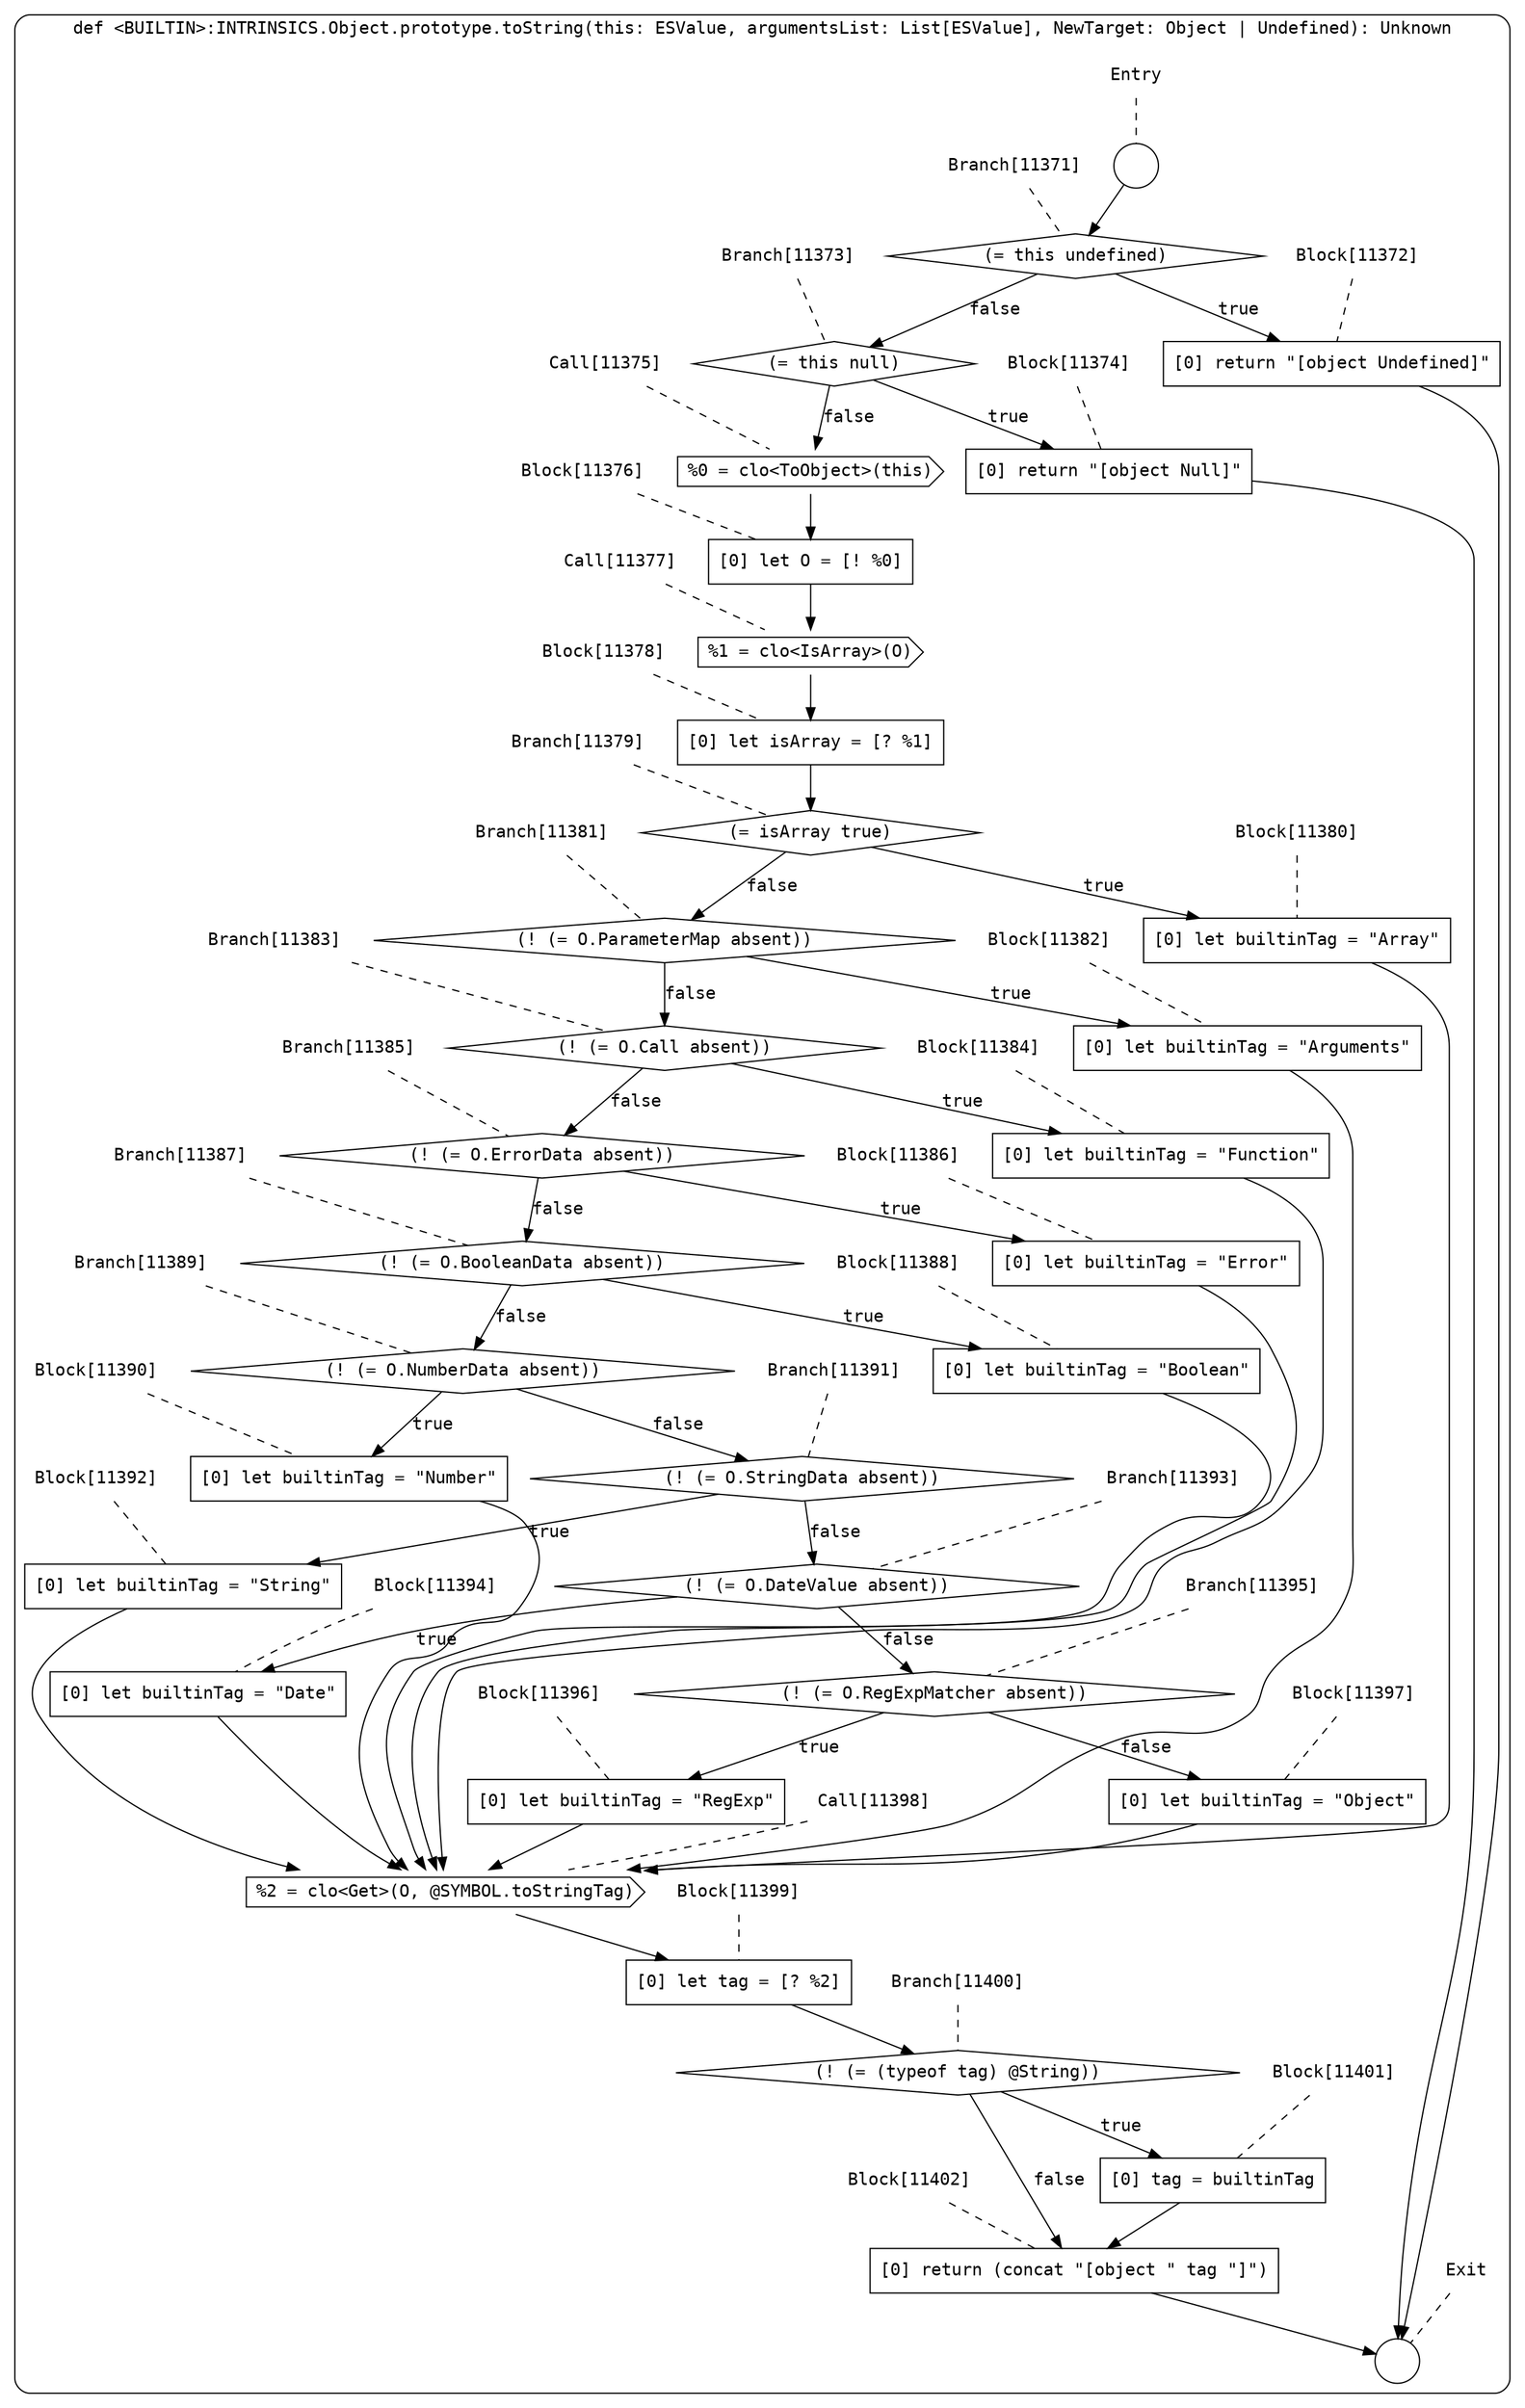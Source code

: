 digraph {
  graph [fontname = "Consolas"]
  node [fontname = "Consolas"]
  edge [fontname = "Consolas"]
  subgraph cluster2025 {
    label = "def <BUILTIN>:INTRINSICS.Object.prototype.toString(this: ESValue, argumentsList: List[ESValue], NewTarget: Object | Undefined): Unknown"
    style = rounded
    cluster2025_entry_name [shape=none, label=<<font color="black">Entry</font>>]
    cluster2025_entry_name -> cluster2025_entry [arrowhead=none, color="black", style=dashed]
    cluster2025_entry [shape=circle label=" " color="black" fillcolor="white" style=filled]
    cluster2025_entry -> node11371 [color="black"]
    cluster2025_exit_name [shape=none, label=<<font color="black">Exit</font>>]
    cluster2025_exit_name -> cluster2025_exit [arrowhead=none, color="black", style=dashed]
    cluster2025_exit [shape=circle label=" " color="black" fillcolor="white" style=filled]
    node11371_name [shape=none, label=<<font color="black">Branch[11371]</font>>]
    node11371_name -> node11371 [arrowhead=none, color="black", style=dashed]
    node11371 [shape=diamond, label=<<font color="black">(= this undefined)</font>> color="black" fillcolor="white", style=filled]
    node11371 -> node11372 [label=<<font color="black">true</font>> color="black"]
    node11371 -> node11373 [label=<<font color="black">false</font>> color="black"]
    node11372_name [shape=none, label=<<font color="black">Block[11372]</font>>]
    node11372_name -> node11372 [arrowhead=none, color="black", style=dashed]
    node11372 [shape=box, label=<<font color="black">[0] return &quot;[object Undefined]&quot;<BR ALIGN="LEFT"/></font>> color="black" fillcolor="white", style=filled]
    node11372 -> cluster2025_exit [color="black"]
    node11373_name [shape=none, label=<<font color="black">Branch[11373]</font>>]
    node11373_name -> node11373 [arrowhead=none, color="black", style=dashed]
    node11373 [shape=diamond, label=<<font color="black">(= this null)</font>> color="black" fillcolor="white", style=filled]
    node11373 -> node11374 [label=<<font color="black">true</font>> color="black"]
    node11373 -> node11375 [label=<<font color="black">false</font>> color="black"]
    node11374_name [shape=none, label=<<font color="black">Block[11374]</font>>]
    node11374_name -> node11374 [arrowhead=none, color="black", style=dashed]
    node11374 [shape=box, label=<<font color="black">[0] return &quot;[object Null]&quot;<BR ALIGN="LEFT"/></font>> color="black" fillcolor="white", style=filled]
    node11374 -> cluster2025_exit [color="black"]
    node11375_name [shape=none, label=<<font color="black">Call[11375]</font>>]
    node11375_name -> node11375 [arrowhead=none, color="black", style=dashed]
    node11375 [shape=cds, label=<<font color="black">%0 = clo&lt;ToObject&gt;(this)</font>> color="black" fillcolor="white", style=filled]
    node11375 -> node11376 [color="black"]
    node11376_name [shape=none, label=<<font color="black">Block[11376]</font>>]
    node11376_name -> node11376 [arrowhead=none, color="black", style=dashed]
    node11376 [shape=box, label=<<font color="black">[0] let O = [! %0]<BR ALIGN="LEFT"/></font>> color="black" fillcolor="white", style=filled]
    node11376 -> node11377 [color="black"]
    node11377_name [shape=none, label=<<font color="black">Call[11377]</font>>]
    node11377_name -> node11377 [arrowhead=none, color="black", style=dashed]
    node11377 [shape=cds, label=<<font color="black">%1 = clo&lt;IsArray&gt;(O)</font>> color="black" fillcolor="white", style=filled]
    node11377 -> node11378 [color="black"]
    node11378_name [shape=none, label=<<font color="black">Block[11378]</font>>]
    node11378_name -> node11378 [arrowhead=none, color="black", style=dashed]
    node11378 [shape=box, label=<<font color="black">[0] let isArray = [? %1]<BR ALIGN="LEFT"/></font>> color="black" fillcolor="white", style=filled]
    node11378 -> node11379 [color="black"]
    node11379_name [shape=none, label=<<font color="black">Branch[11379]</font>>]
    node11379_name -> node11379 [arrowhead=none, color="black", style=dashed]
    node11379 [shape=diamond, label=<<font color="black">(= isArray true)</font>> color="black" fillcolor="white", style=filled]
    node11379 -> node11380 [label=<<font color="black">true</font>> color="black"]
    node11379 -> node11381 [label=<<font color="black">false</font>> color="black"]
    node11380_name [shape=none, label=<<font color="black">Block[11380]</font>>]
    node11380_name -> node11380 [arrowhead=none, color="black", style=dashed]
    node11380 [shape=box, label=<<font color="black">[0] let builtinTag = &quot;Array&quot;<BR ALIGN="LEFT"/></font>> color="black" fillcolor="white", style=filled]
    node11380 -> node11398 [color="black"]
    node11381_name [shape=none, label=<<font color="black">Branch[11381]</font>>]
    node11381_name -> node11381 [arrowhead=none, color="black", style=dashed]
    node11381 [shape=diamond, label=<<font color="black">(! (= O.ParameterMap absent))</font>> color="black" fillcolor="white", style=filled]
    node11381 -> node11382 [label=<<font color="black">true</font>> color="black"]
    node11381 -> node11383 [label=<<font color="black">false</font>> color="black"]
    node11398_name [shape=none, label=<<font color="black">Call[11398]</font>>]
    node11398_name -> node11398 [arrowhead=none, color="black", style=dashed]
    node11398 [shape=cds, label=<<font color="black">%2 = clo&lt;Get&gt;(O, @SYMBOL.toStringTag)</font>> color="black" fillcolor="white", style=filled]
    node11398 -> node11399 [color="black"]
    node11382_name [shape=none, label=<<font color="black">Block[11382]</font>>]
    node11382_name -> node11382 [arrowhead=none, color="black", style=dashed]
    node11382 [shape=box, label=<<font color="black">[0] let builtinTag = &quot;Arguments&quot;<BR ALIGN="LEFT"/></font>> color="black" fillcolor="white", style=filled]
    node11382 -> node11398 [color="black"]
    node11383_name [shape=none, label=<<font color="black">Branch[11383]</font>>]
    node11383_name -> node11383 [arrowhead=none, color="black", style=dashed]
    node11383 [shape=diamond, label=<<font color="black">(! (= O.Call absent))</font>> color="black" fillcolor="white", style=filled]
    node11383 -> node11384 [label=<<font color="black">true</font>> color="black"]
    node11383 -> node11385 [label=<<font color="black">false</font>> color="black"]
    node11399_name [shape=none, label=<<font color="black">Block[11399]</font>>]
    node11399_name -> node11399 [arrowhead=none, color="black", style=dashed]
    node11399 [shape=box, label=<<font color="black">[0] let tag = [? %2]<BR ALIGN="LEFT"/></font>> color="black" fillcolor="white", style=filled]
    node11399 -> node11400 [color="black"]
    node11384_name [shape=none, label=<<font color="black">Block[11384]</font>>]
    node11384_name -> node11384 [arrowhead=none, color="black", style=dashed]
    node11384 [shape=box, label=<<font color="black">[0] let builtinTag = &quot;Function&quot;<BR ALIGN="LEFT"/></font>> color="black" fillcolor="white", style=filled]
    node11384 -> node11398 [color="black"]
    node11385_name [shape=none, label=<<font color="black">Branch[11385]</font>>]
    node11385_name -> node11385 [arrowhead=none, color="black", style=dashed]
    node11385 [shape=diamond, label=<<font color="black">(! (= O.ErrorData absent))</font>> color="black" fillcolor="white", style=filled]
    node11385 -> node11386 [label=<<font color="black">true</font>> color="black"]
    node11385 -> node11387 [label=<<font color="black">false</font>> color="black"]
    node11400_name [shape=none, label=<<font color="black">Branch[11400]</font>>]
    node11400_name -> node11400 [arrowhead=none, color="black", style=dashed]
    node11400 [shape=diamond, label=<<font color="black">(! (= (typeof tag) @String))</font>> color="black" fillcolor="white", style=filled]
    node11400 -> node11401 [label=<<font color="black">true</font>> color="black"]
    node11400 -> node11402 [label=<<font color="black">false</font>> color="black"]
    node11386_name [shape=none, label=<<font color="black">Block[11386]</font>>]
    node11386_name -> node11386 [arrowhead=none, color="black", style=dashed]
    node11386 [shape=box, label=<<font color="black">[0] let builtinTag = &quot;Error&quot;<BR ALIGN="LEFT"/></font>> color="black" fillcolor="white", style=filled]
    node11386 -> node11398 [color="black"]
    node11387_name [shape=none, label=<<font color="black">Branch[11387]</font>>]
    node11387_name -> node11387 [arrowhead=none, color="black", style=dashed]
    node11387 [shape=diamond, label=<<font color="black">(! (= O.BooleanData absent))</font>> color="black" fillcolor="white", style=filled]
    node11387 -> node11388 [label=<<font color="black">true</font>> color="black"]
    node11387 -> node11389 [label=<<font color="black">false</font>> color="black"]
    node11401_name [shape=none, label=<<font color="black">Block[11401]</font>>]
    node11401_name -> node11401 [arrowhead=none, color="black", style=dashed]
    node11401 [shape=box, label=<<font color="black">[0] tag = builtinTag<BR ALIGN="LEFT"/></font>> color="black" fillcolor="white", style=filled]
    node11401 -> node11402 [color="black"]
    node11402_name [shape=none, label=<<font color="black">Block[11402]</font>>]
    node11402_name -> node11402 [arrowhead=none, color="black", style=dashed]
    node11402 [shape=box, label=<<font color="black">[0] return (concat &quot;[object &quot; tag &quot;]&quot;)<BR ALIGN="LEFT"/></font>> color="black" fillcolor="white", style=filled]
    node11402 -> cluster2025_exit [color="black"]
    node11388_name [shape=none, label=<<font color="black">Block[11388]</font>>]
    node11388_name -> node11388 [arrowhead=none, color="black", style=dashed]
    node11388 [shape=box, label=<<font color="black">[0] let builtinTag = &quot;Boolean&quot;<BR ALIGN="LEFT"/></font>> color="black" fillcolor="white", style=filled]
    node11388 -> node11398 [color="black"]
    node11389_name [shape=none, label=<<font color="black">Branch[11389]</font>>]
    node11389_name -> node11389 [arrowhead=none, color="black", style=dashed]
    node11389 [shape=diamond, label=<<font color="black">(! (= O.NumberData absent))</font>> color="black" fillcolor="white", style=filled]
    node11389 -> node11390 [label=<<font color="black">true</font>> color="black"]
    node11389 -> node11391 [label=<<font color="black">false</font>> color="black"]
    node11390_name [shape=none, label=<<font color="black">Block[11390]</font>>]
    node11390_name -> node11390 [arrowhead=none, color="black", style=dashed]
    node11390 [shape=box, label=<<font color="black">[0] let builtinTag = &quot;Number&quot;<BR ALIGN="LEFT"/></font>> color="black" fillcolor="white", style=filled]
    node11390 -> node11398 [color="black"]
    node11391_name [shape=none, label=<<font color="black">Branch[11391]</font>>]
    node11391_name -> node11391 [arrowhead=none, color="black", style=dashed]
    node11391 [shape=diamond, label=<<font color="black">(! (= O.StringData absent))</font>> color="black" fillcolor="white", style=filled]
    node11391 -> node11392 [label=<<font color="black">true</font>> color="black"]
    node11391 -> node11393 [label=<<font color="black">false</font>> color="black"]
    node11392_name [shape=none, label=<<font color="black">Block[11392]</font>>]
    node11392_name -> node11392 [arrowhead=none, color="black", style=dashed]
    node11392 [shape=box, label=<<font color="black">[0] let builtinTag = &quot;String&quot;<BR ALIGN="LEFT"/></font>> color="black" fillcolor="white", style=filled]
    node11392 -> node11398 [color="black"]
    node11393_name [shape=none, label=<<font color="black">Branch[11393]</font>>]
    node11393_name -> node11393 [arrowhead=none, color="black", style=dashed]
    node11393 [shape=diamond, label=<<font color="black">(! (= O.DateValue absent))</font>> color="black" fillcolor="white", style=filled]
    node11393 -> node11394 [label=<<font color="black">true</font>> color="black"]
    node11393 -> node11395 [label=<<font color="black">false</font>> color="black"]
    node11394_name [shape=none, label=<<font color="black">Block[11394]</font>>]
    node11394_name -> node11394 [arrowhead=none, color="black", style=dashed]
    node11394 [shape=box, label=<<font color="black">[0] let builtinTag = &quot;Date&quot;<BR ALIGN="LEFT"/></font>> color="black" fillcolor="white", style=filled]
    node11394 -> node11398 [color="black"]
    node11395_name [shape=none, label=<<font color="black">Branch[11395]</font>>]
    node11395_name -> node11395 [arrowhead=none, color="black", style=dashed]
    node11395 [shape=diamond, label=<<font color="black">(! (= O.RegExpMatcher absent))</font>> color="black" fillcolor="white", style=filled]
    node11395 -> node11396 [label=<<font color="black">true</font>> color="black"]
    node11395 -> node11397 [label=<<font color="black">false</font>> color="black"]
    node11396_name [shape=none, label=<<font color="black">Block[11396]</font>>]
    node11396_name -> node11396 [arrowhead=none, color="black", style=dashed]
    node11396 [shape=box, label=<<font color="black">[0] let builtinTag = &quot;RegExp&quot;<BR ALIGN="LEFT"/></font>> color="black" fillcolor="white", style=filled]
    node11396 -> node11398 [color="black"]
    node11397_name [shape=none, label=<<font color="black">Block[11397]</font>>]
    node11397_name -> node11397 [arrowhead=none, color="black", style=dashed]
    node11397 [shape=box, label=<<font color="black">[0] let builtinTag = &quot;Object&quot;<BR ALIGN="LEFT"/></font>> color="black" fillcolor="white", style=filled]
    node11397 -> node11398 [color="black"]
  }
}